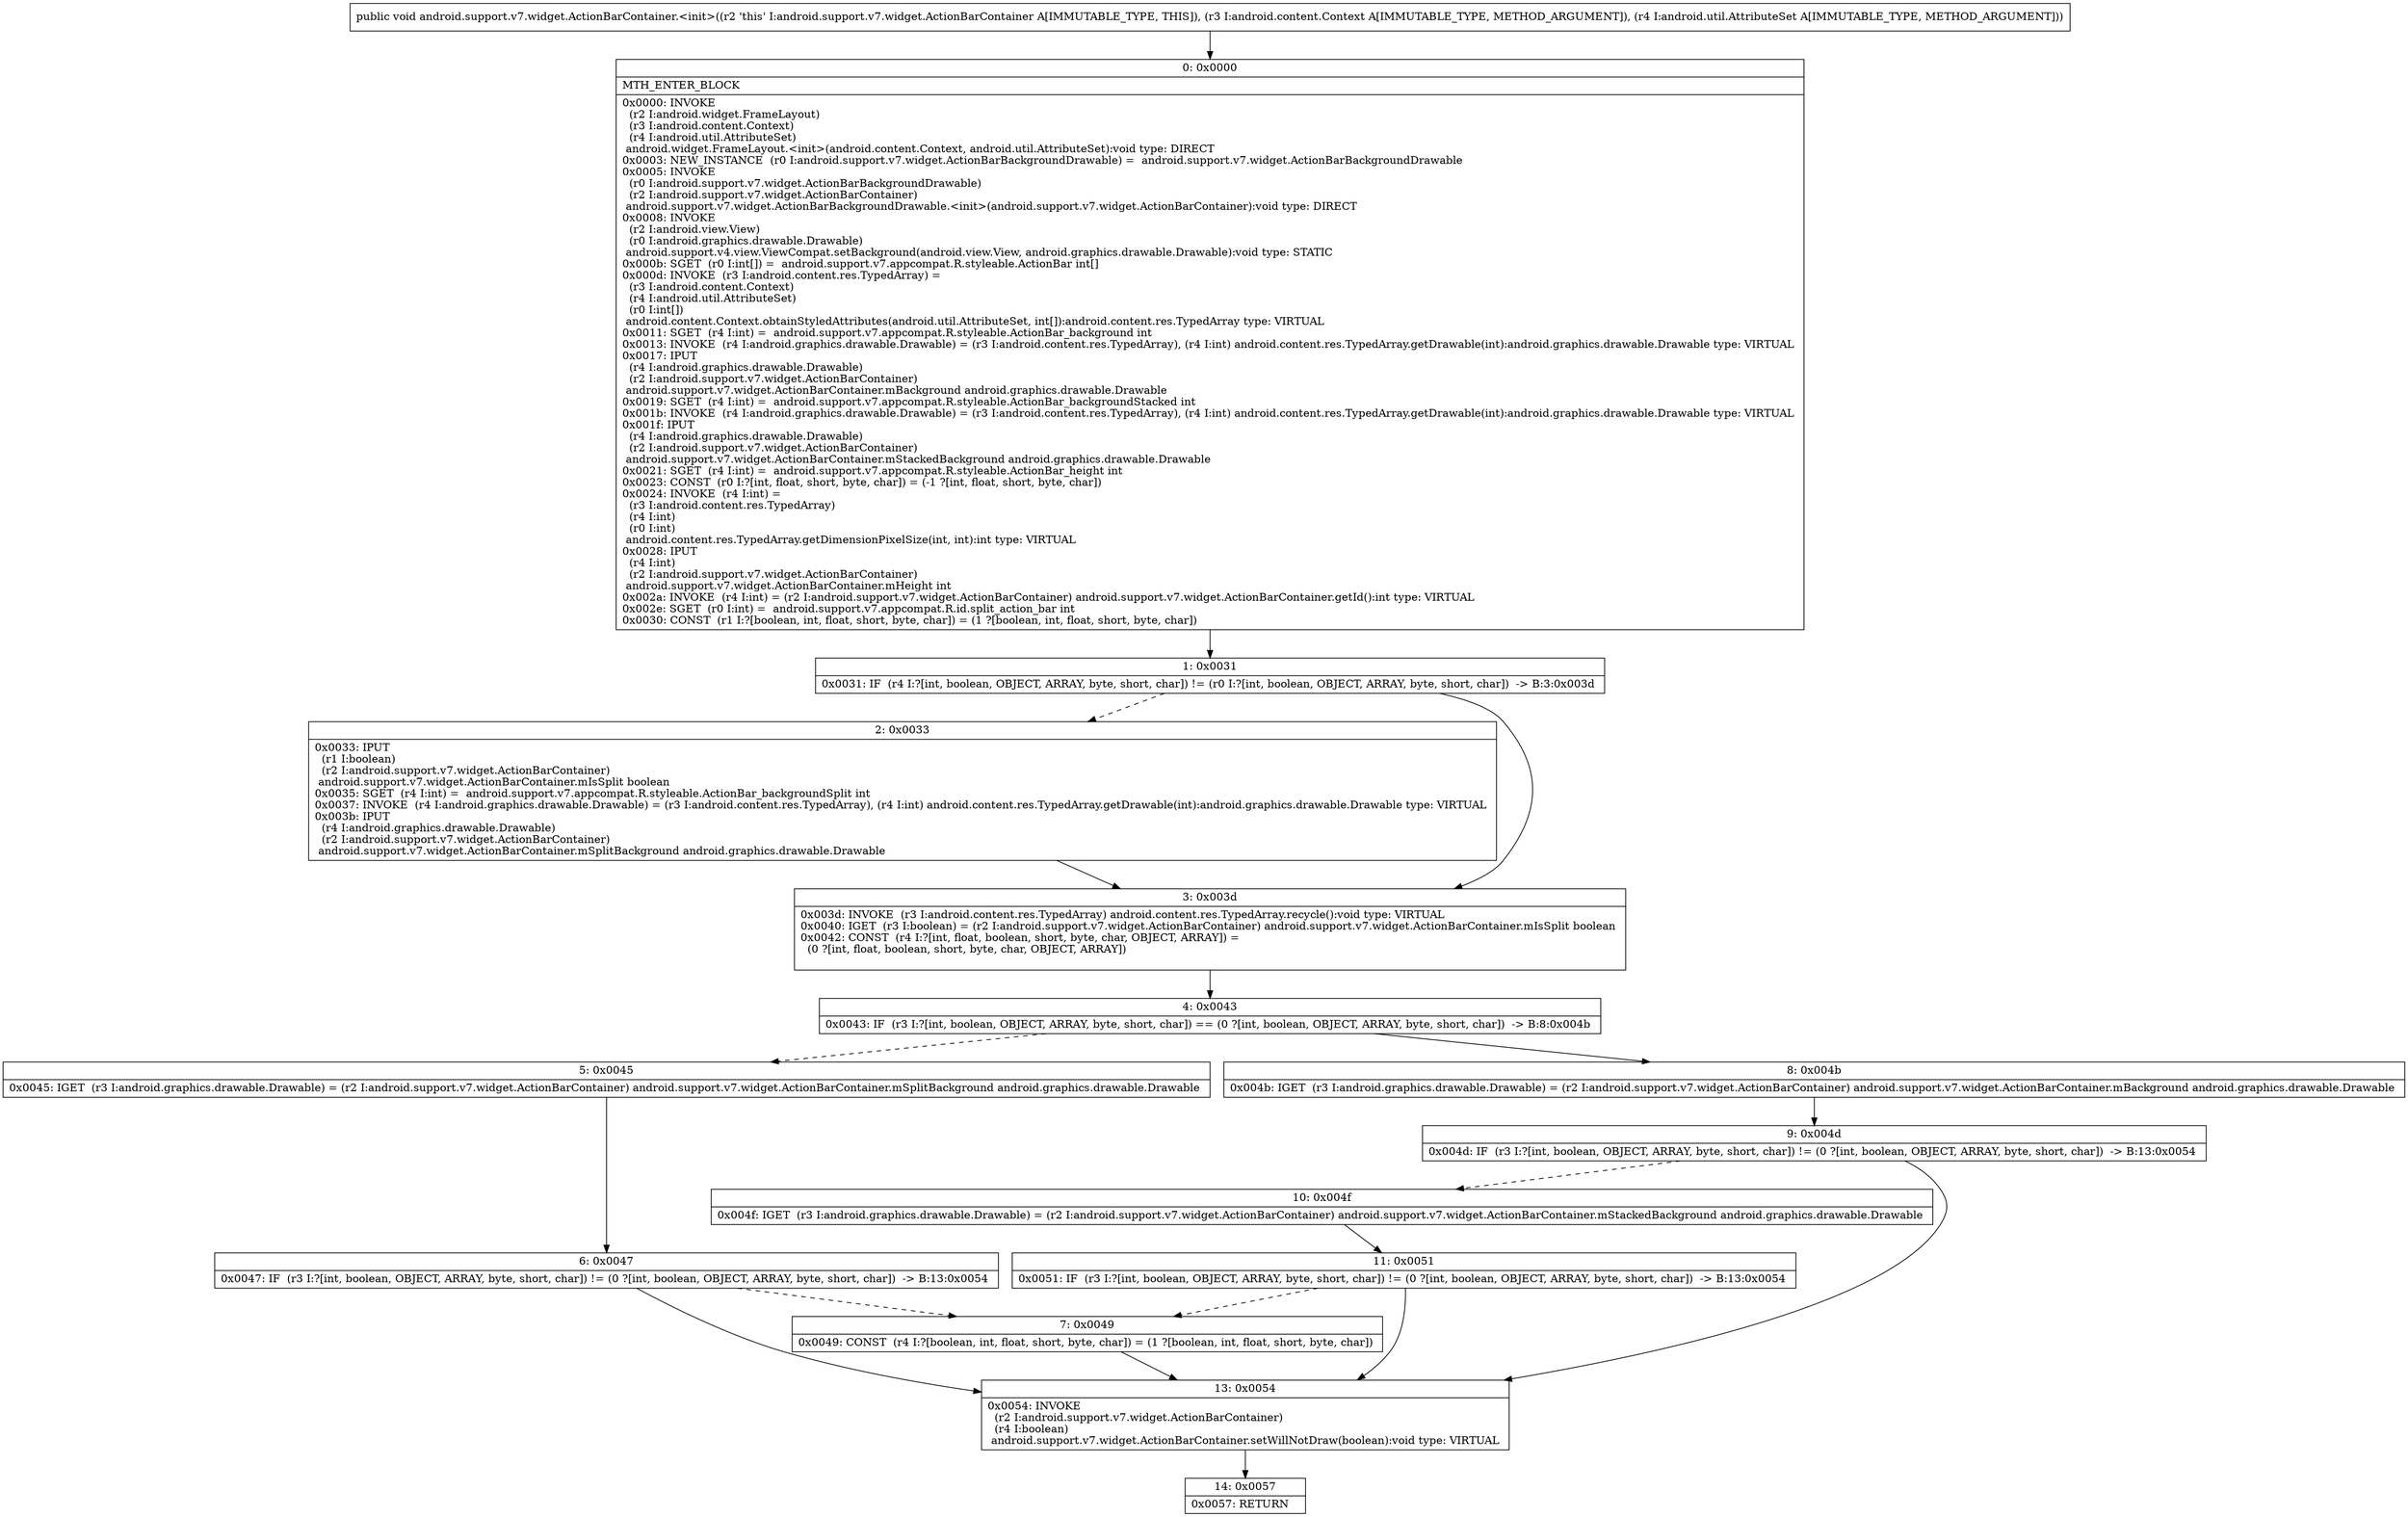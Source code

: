 digraph "CFG forandroid.support.v7.widget.ActionBarContainer.\<init\>(Landroid\/content\/Context;Landroid\/util\/AttributeSet;)V" {
Node_0 [shape=record,label="{0\:\ 0x0000|MTH_ENTER_BLOCK\l|0x0000: INVOKE  \l  (r2 I:android.widget.FrameLayout)\l  (r3 I:android.content.Context)\l  (r4 I:android.util.AttributeSet)\l android.widget.FrameLayout.\<init\>(android.content.Context, android.util.AttributeSet):void type: DIRECT \l0x0003: NEW_INSTANCE  (r0 I:android.support.v7.widget.ActionBarBackgroundDrawable) =  android.support.v7.widget.ActionBarBackgroundDrawable \l0x0005: INVOKE  \l  (r0 I:android.support.v7.widget.ActionBarBackgroundDrawable)\l  (r2 I:android.support.v7.widget.ActionBarContainer)\l android.support.v7.widget.ActionBarBackgroundDrawable.\<init\>(android.support.v7.widget.ActionBarContainer):void type: DIRECT \l0x0008: INVOKE  \l  (r2 I:android.view.View)\l  (r0 I:android.graphics.drawable.Drawable)\l android.support.v4.view.ViewCompat.setBackground(android.view.View, android.graphics.drawable.Drawable):void type: STATIC \l0x000b: SGET  (r0 I:int[]) =  android.support.v7.appcompat.R.styleable.ActionBar int[] \l0x000d: INVOKE  (r3 I:android.content.res.TypedArray) = \l  (r3 I:android.content.Context)\l  (r4 I:android.util.AttributeSet)\l  (r0 I:int[])\l android.content.Context.obtainStyledAttributes(android.util.AttributeSet, int[]):android.content.res.TypedArray type: VIRTUAL \l0x0011: SGET  (r4 I:int) =  android.support.v7.appcompat.R.styleable.ActionBar_background int \l0x0013: INVOKE  (r4 I:android.graphics.drawable.Drawable) = (r3 I:android.content.res.TypedArray), (r4 I:int) android.content.res.TypedArray.getDrawable(int):android.graphics.drawable.Drawable type: VIRTUAL \l0x0017: IPUT  \l  (r4 I:android.graphics.drawable.Drawable)\l  (r2 I:android.support.v7.widget.ActionBarContainer)\l android.support.v7.widget.ActionBarContainer.mBackground android.graphics.drawable.Drawable \l0x0019: SGET  (r4 I:int) =  android.support.v7.appcompat.R.styleable.ActionBar_backgroundStacked int \l0x001b: INVOKE  (r4 I:android.graphics.drawable.Drawable) = (r3 I:android.content.res.TypedArray), (r4 I:int) android.content.res.TypedArray.getDrawable(int):android.graphics.drawable.Drawable type: VIRTUAL \l0x001f: IPUT  \l  (r4 I:android.graphics.drawable.Drawable)\l  (r2 I:android.support.v7.widget.ActionBarContainer)\l android.support.v7.widget.ActionBarContainer.mStackedBackground android.graphics.drawable.Drawable \l0x0021: SGET  (r4 I:int) =  android.support.v7.appcompat.R.styleable.ActionBar_height int \l0x0023: CONST  (r0 I:?[int, float, short, byte, char]) = (\-1 ?[int, float, short, byte, char]) \l0x0024: INVOKE  (r4 I:int) = \l  (r3 I:android.content.res.TypedArray)\l  (r4 I:int)\l  (r0 I:int)\l android.content.res.TypedArray.getDimensionPixelSize(int, int):int type: VIRTUAL \l0x0028: IPUT  \l  (r4 I:int)\l  (r2 I:android.support.v7.widget.ActionBarContainer)\l android.support.v7.widget.ActionBarContainer.mHeight int \l0x002a: INVOKE  (r4 I:int) = (r2 I:android.support.v7.widget.ActionBarContainer) android.support.v7.widget.ActionBarContainer.getId():int type: VIRTUAL \l0x002e: SGET  (r0 I:int) =  android.support.v7.appcompat.R.id.split_action_bar int \l0x0030: CONST  (r1 I:?[boolean, int, float, short, byte, char]) = (1 ?[boolean, int, float, short, byte, char]) \l}"];
Node_1 [shape=record,label="{1\:\ 0x0031|0x0031: IF  (r4 I:?[int, boolean, OBJECT, ARRAY, byte, short, char]) != (r0 I:?[int, boolean, OBJECT, ARRAY, byte, short, char])  \-\> B:3:0x003d \l}"];
Node_2 [shape=record,label="{2\:\ 0x0033|0x0033: IPUT  \l  (r1 I:boolean)\l  (r2 I:android.support.v7.widget.ActionBarContainer)\l android.support.v7.widget.ActionBarContainer.mIsSplit boolean \l0x0035: SGET  (r4 I:int) =  android.support.v7.appcompat.R.styleable.ActionBar_backgroundSplit int \l0x0037: INVOKE  (r4 I:android.graphics.drawable.Drawable) = (r3 I:android.content.res.TypedArray), (r4 I:int) android.content.res.TypedArray.getDrawable(int):android.graphics.drawable.Drawable type: VIRTUAL \l0x003b: IPUT  \l  (r4 I:android.graphics.drawable.Drawable)\l  (r2 I:android.support.v7.widget.ActionBarContainer)\l android.support.v7.widget.ActionBarContainer.mSplitBackground android.graphics.drawable.Drawable \l}"];
Node_3 [shape=record,label="{3\:\ 0x003d|0x003d: INVOKE  (r3 I:android.content.res.TypedArray) android.content.res.TypedArray.recycle():void type: VIRTUAL \l0x0040: IGET  (r3 I:boolean) = (r2 I:android.support.v7.widget.ActionBarContainer) android.support.v7.widget.ActionBarContainer.mIsSplit boolean \l0x0042: CONST  (r4 I:?[int, float, boolean, short, byte, char, OBJECT, ARRAY]) = \l  (0 ?[int, float, boolean, short, byte, char, OBJECT, ARRAY])\l \l}"];
Node_4 [shape=record,label="{4\:\ 0x0043|0x0043: IF  (r3 I:?[int, boolean, OBJECT, ARRAY, byte, short, char]) == (0 ?[int, boolean, OBJECT, ARRAY, byte, short, char])  \-\> B:8:0x004b \l}"];
Node_5 [shape=record,label="{5\:\ 0x0045|0x0045: IGET  (r3 I:android.graphics.drawable.Drawable) = (r2 I:android.support.v7.widget.ActionBarContainer) android.support.v7.widget.ActionBarContainer.mSplitBackground android.graphics.drawable.Drawable \l}"];
Node_6 [shape=record,label="{6\:\ 0x0047|0x0047: IF  (r3 I:?[int, boolean, OBJECT, ARRAY, byte, short, char]) != (0 ?[int, boolean, OBJECT, ARRAY, byte, short, char])  \-\> B:13:0x0054 \l}"];
Node_7 [shape=record,label="{7\:\ 0x0049|0x0049: CONST  (r4 I:?[boolean, int, float, short, byte, char]) = (1 ?[boolean, int, float, short, byte, char]) \l}"];
Node_8 [shape=record,label="{8\:\ 0x004b|0x004b: IGET  (r3 I:android.graphics.drawable.Drawable) = (r2 I:android.support.v7.widget.ActionBarContainer) android.support.v7.widget.ActionBarContainer.mBackground android.graphics.drawable.Drawable \l}"];
Node_9 [shape=record,label="{9\:\ 0x004d|0x004d: IF  (r3 I:?[int, boolean, OBJECT, ARRAY, byte, short, char]) != (0 ?[int, boolean, OBJECT, ARRAY, byte, short, char])  \-\> B:13:0x0054 \l}"];
Node_10 [shape=record,label="{10\:\ 0x004f|0x004f: IGET  (r3 I:android.graphics.drawable.Drawable) = (r2 I:android.support.v7.widget.ActionBarContainer) android.support.v7.widget.ActionBarContainer.mStackedBackground android.graphics.drawable.Drawable \l}"];
Node_11 [shape=record,label="{11\:\ 0x0051|0x0051: IF  (r3 I:?[int, boolean, OBJECT, ARRAY, byte, short, char]) != (0 ?[int, boolean, OBJECT, ARRAY, byte, short, char])  \-\> B:13:0x0054 \l}"];
Node_13 [shape=record,label="{13\:\ 0x0054|0x0054: INVOKE  \l  (r2 I:android.support.v7.widget.ActionBarContainer)\l  (r4 I:boolean)\l android.support.v7.widget.ActionBarContainer.setWillNotDraw(boolean):void type: VIRTUAL \l}"];
Node_14 [shape=record,label="{14\:\ 0x0057|0x0057: RETURN   \l}"];
MethodNode[shape=record,label="{public void android.support.v7.widget.ActionBarContainer.\<init\>((r2 'this' I:android.support.v7.widget.ActionBarContainer A[IMMUTABLE_TYPE, THIS]), (r3 I:android.content.Context A[IMMUTABLE_TYPE, METHOD_ARGUMENT]), (r4 I:android.util.AttributeSet A[IMMUTABLE_TYPE, METHOD_ARGUMENT])) }"];
MethodNode -> Node_0;
Node_0 -> Node_1;
Node_1 -> Node_2[style=dashed];
Node_1 -> Node_3;
Node_2 -> Node_3;
Node_3 -> Node_4;
Node_4 -> Node_5[style=dashed];
Node_4 -> Node_8;
Node_5 -> Node_6;
Node_6 -> Node_7[style=dashed];
Node_6 -> Node_13;
Node_7 -> Node_13;
Node_8 -> Node_9;
Node_9 -> Node_10[style=dashed];
Node_9 -> Node_13;
Node_10 -> Node_11;
Node_11 -> Node_13;
Node_11 -> Node_7[style=dashed];
Node_13 -> Node_14;
}

